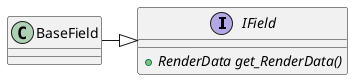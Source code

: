@startuml
interface IField {
    +{abstract} RenderData get_RenderData()

}
class BaseField {

}
BaseField -|> IField

@enduml
